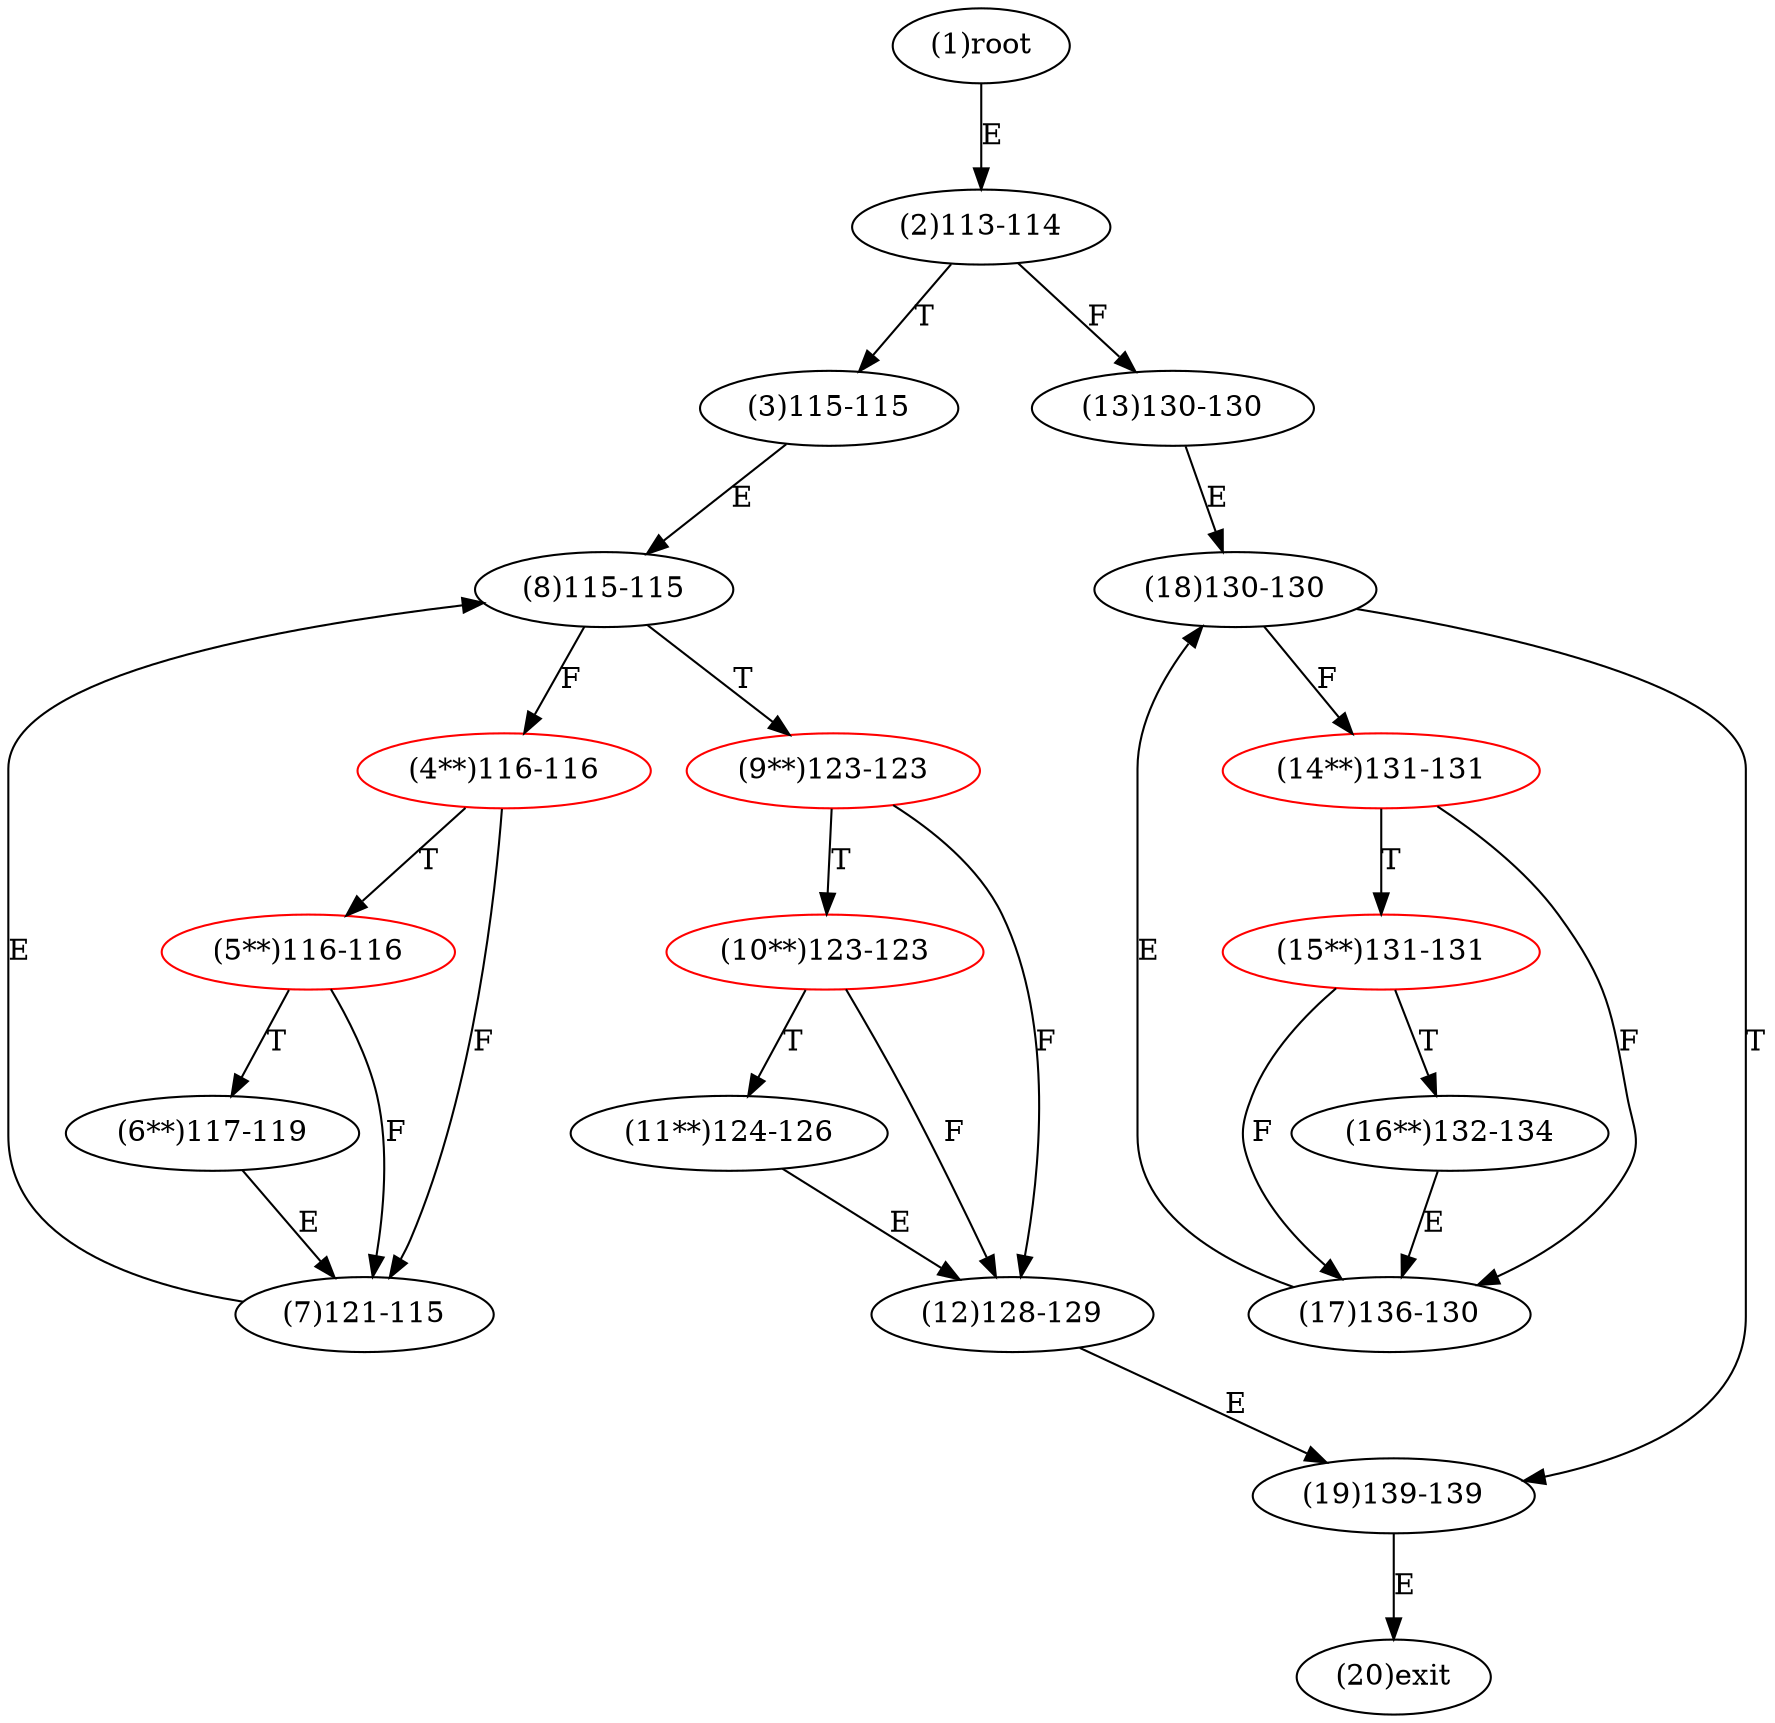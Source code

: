 digraph "" { 
1[ label="(1)root"];
2[ label="(2)113-114"];
3[ label="(3)115-115"];
4[ label="(4**)116-116",color=red];
5[ label="(5**)116-116",color=red];
6[ label="(6**)117-119"];
7[ label="(7)121-115"];
8[ label="(8)115-115"];
9[ label="(9**)123-123",color=red];
10[ label="(10**)123-123",color=red];
11[ label="(11**)124-126"];
12[ label="(12)128-129"];
13[ label="(13)130-130"];
14[ label="(14**)131-131",color=red];
15[ label="(15**)131-131",color=red];
17[ label="(17)136-130"];
16[ label="(16**)132-134"];
19[ label="(19)139-139"];
18[ label="(18)130-130"];
20[ label="(20)exit"];
1->2[ label="E"];
2->13[ label="F"];
2->3[ label="T"];
3->8[ label="E"];
4->7[ label="F"];
4->5[ label="T"];
5->7[ label="F"];
5->6[ label="T"];
6->7[ label="E"];
7->8[ label="E"];
8->4[ label="F"];
8->9[ label="T"];
9->12[ label="F"];
9->10[ label="T"];
10->12[ label="F"];
10->11[ label="T"];
11->12[ label="E"];
12->19[ label="E"];
13->18[ label="E"];
14->17[ label="F"];
14->15[ label="T"];
15->17[ label="F"];
15->16[ label="T"];
16->17[ label="E"];
17->18[ label="E"];
18->14[ label="F"];
18->19[ label="T"];
19->20[ label="E"];
}
